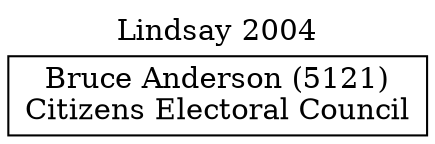 // House preference flow
digraph "Bruce Anderson (5121)_Lindsay_2004" {
	graph [label="Lindsay 2004" labelloc=t mclimit=10]
	node [shape=box]
	"Bruce Anderson (5121)" [label="Bruce Anderson (5121)
Citizens Electoral Council"]
}

